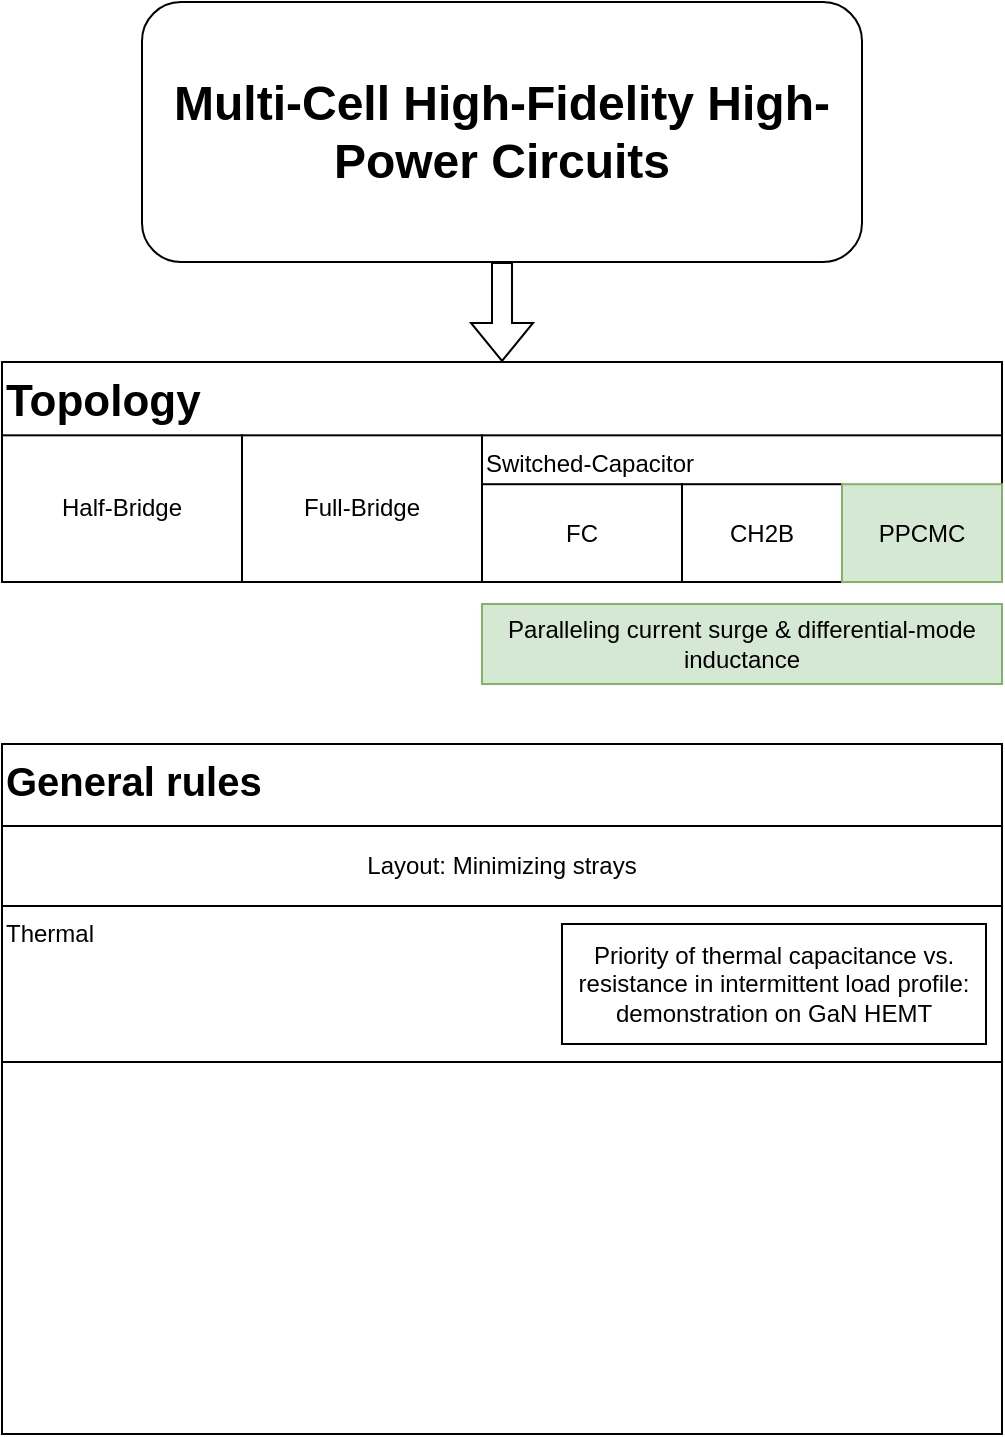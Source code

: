 <mxfile version="24.0.9" type="github">
  <diagram id="C2fSY1v2SiZeoUbDoYyL" name="Page-1">
    <mxGraphModel dx="1103" dy="632" grid="0" gridSize="10" guides="1" tooltips="1" connect="1" arrows="1" fold="1" page="1" pageScale="1" pageWidth="1169" pageHeight="827" math="0" shadow="0">
      <root>
        <mxCell id="0" />
        <mxCell id="1" parent="0" />
        <mxCell id="amalOigmN-ex_Px7Ythu-1" value="&lt;h1&gt;Multi-Cell High-Fidelity High-Power Circuits&lt;/h1&gt;" style="rounded=1;whiteSpace=wrap;html=1;" vertex="1" parent="1">
          <mxGeometry x="170" y="10" width="360" height="130" as="geometry" />
        </mxCell>
        <mxCell id="amalOigmN-ex_Px7Ythu-3" value="" style="shape=flexArrow;endArrow=classic;html=1;rounded=0;exitX=0.5;exitY=1;exitDx=0;exitDy=0;entryX=0.5;entryY=0;entryDx=0;entryDy=0;" edge="1" parent="1" source="amalOigmN-ex_Px7Ythu-1" target="amalOigmN-ex_Px7Ythu-2">
          <mxGeometry width="50" height="50" relative="1" as="geometry">
            <mxPoint x="340" y="180" as="sourcePoint" />
            <mxPoint x="390" y="130" as="targetPoint" />
          </mxGeometry>
        </mxCell>
        <mxCell id="amalOigmN-ex_Px7Ythu-25" value="Paralleling current surge &amp;amp; differential-mode inductance" style="rounded=0;whiteSpace=wrap;html=1;fillColor=#d5e8d4;strokeColor=#82b366;container=0;" vertex="1" parent="1">
          <mxGeometry x="340" y="311" width="260" height="40" as="geometry" />
        </mxCell>
        <mxCell id="amalOigmN-ex_Px7Ythu-19" value="&lt;div&gt;&lt;b&gt;&lt;font style=&quot;font-size: 20px;&quot;&gt;General rules&lt;/font&gt;&lt;/b&gt;&lt;br&gt;&lt;/div&gt;" style="rounded=0;whiteSpace=wrap;html=1;align=left;verticalAlign=top;container=0;" vertex="1" parent="1">
          <mxGeometry x="100" y="381" width="500" height="345" as="geometry" />
        </mxCell>
        <mxCell id="amalOigmN-ex_Px7Ythu-22" value="Layout: Minimizing strays" style="rounded=0;whiteSpace=wrap;html=1;container=0;" vertex="1" parent="1">
          <mxGeometry x="100" y="422" width="500" height="40" as="geometry" />
        </mxCell>
        <mxCell id="amalOigmN-ex_Px7Ythu-24" value="Thermal" style="rounded=0;whiteSpace=wrap;html=1;container=0;align=left;verticalAlign=top;" vertex="1" parent="1">
          <mxGeometry x="100" y="462" width="500" height="78" as="geometry" />
        </mxCell>
        <mxCell id="amalOigmN-ex_Px7Ythu-2" value="&lt;font size=&quot;1&quot;&gt;&lt;b style=&quot;font-size: 22px;&quot;&gt;Topology&lt;/b&gt;&lt;/font&gt;" style="rounded=0;whiteSpace=wrap;html=1;align=left;verticalAlign=top;container=0;" vertex="1" parent="1">
          <mxGeometry x="100" y="190" width="500" height="110" as="geometry" />
        </mxCell>
        <mxCell id="amalOigmN-ex_Px7Ythu-4" value="Half-Bridge" style="rounded=0;whiteSpace=wrap;html=1;container=0;" vertex="1" parent="1">
          <mxGeometry x="100" y="226.667" width="120" height="73.333" as="geometry" />
        </mxCell>
        <mxCell id="amalOigmN-ex_Px7Ythu-5" value="&lt;div&gt;Full-Bridge&lt;/div&gt;" style="rounded=0;whiteSpace=wrap;html=1;container=0;" vertex="1" parent="1">
          <mxGeometry x="220" y="226.667" width="120" height="73.333" as="geometry" />
        </mxCell>
        <mxCell id="amalOigmN-ex_Px7Ythu-6" value="Switched-Capacitor" style="rounded=0;whiteSpace=wrap;html=1;verticalAlign=top;align=left;container=0;" vertex="1" parent="1">
          <mxGeometry x="340" y="226.67" width="260" height="73.33" as="geometry" />
        </mxCell>
        <mxCell id="amalOigmN-ex_Px7Ythu-7" value="FC" style="rounded=0;whiteSpace=wrap;html=1;container=0;" vertex="1" parent="1">
          <mxGeometry x="340" y="251.111" width="100" height="48.889" as="geometry" />
        </mxCell>
        <mxCell id="amalOigmN-ex_Px7Ythu-8" value="&lt;div&gt;CH2B&lt;br&gt;&lt;/div&gt;" style="rounded=0;whiteSpace=wrap;html=1;container=0;" vertex="1" parent="1">
          <mxGeometry x="440" y="251.111" width="80" height="48.889" as="geometry" />
        </mxCell>
        <mxCell id="amalOigmN-ex_Px7Ythu-9" value="&lt;div&gt;PPCMC&lt;br&gt;&lt;/div&gt;" style="rounded=0;whiteSpace=wrap;html=1;fillColor=#d5e8d4;strokeColor=#82b366;container=0;" vertex="1" parent="1">
          <mxGeometry x="520" y="251.111" width="80" height="48.889" as="geometry" />
        </mxCell>
        <mxCell id="amalOigmN-ex_Px7Ythu-26" value="Priority of thermal capacitance vs. resistance in intermittent load profile: demonstration on GaN HEMT" style="rounded=0;whiteSpace=wrap;html=1;" vertex="1" parent="1">
          <mxGeometry x="380" y="471" width="212" height="60" as="geometry" />
        </mxCell>
      </root>
    </mxGraphModel>
  </diagram>
</mxfile>
